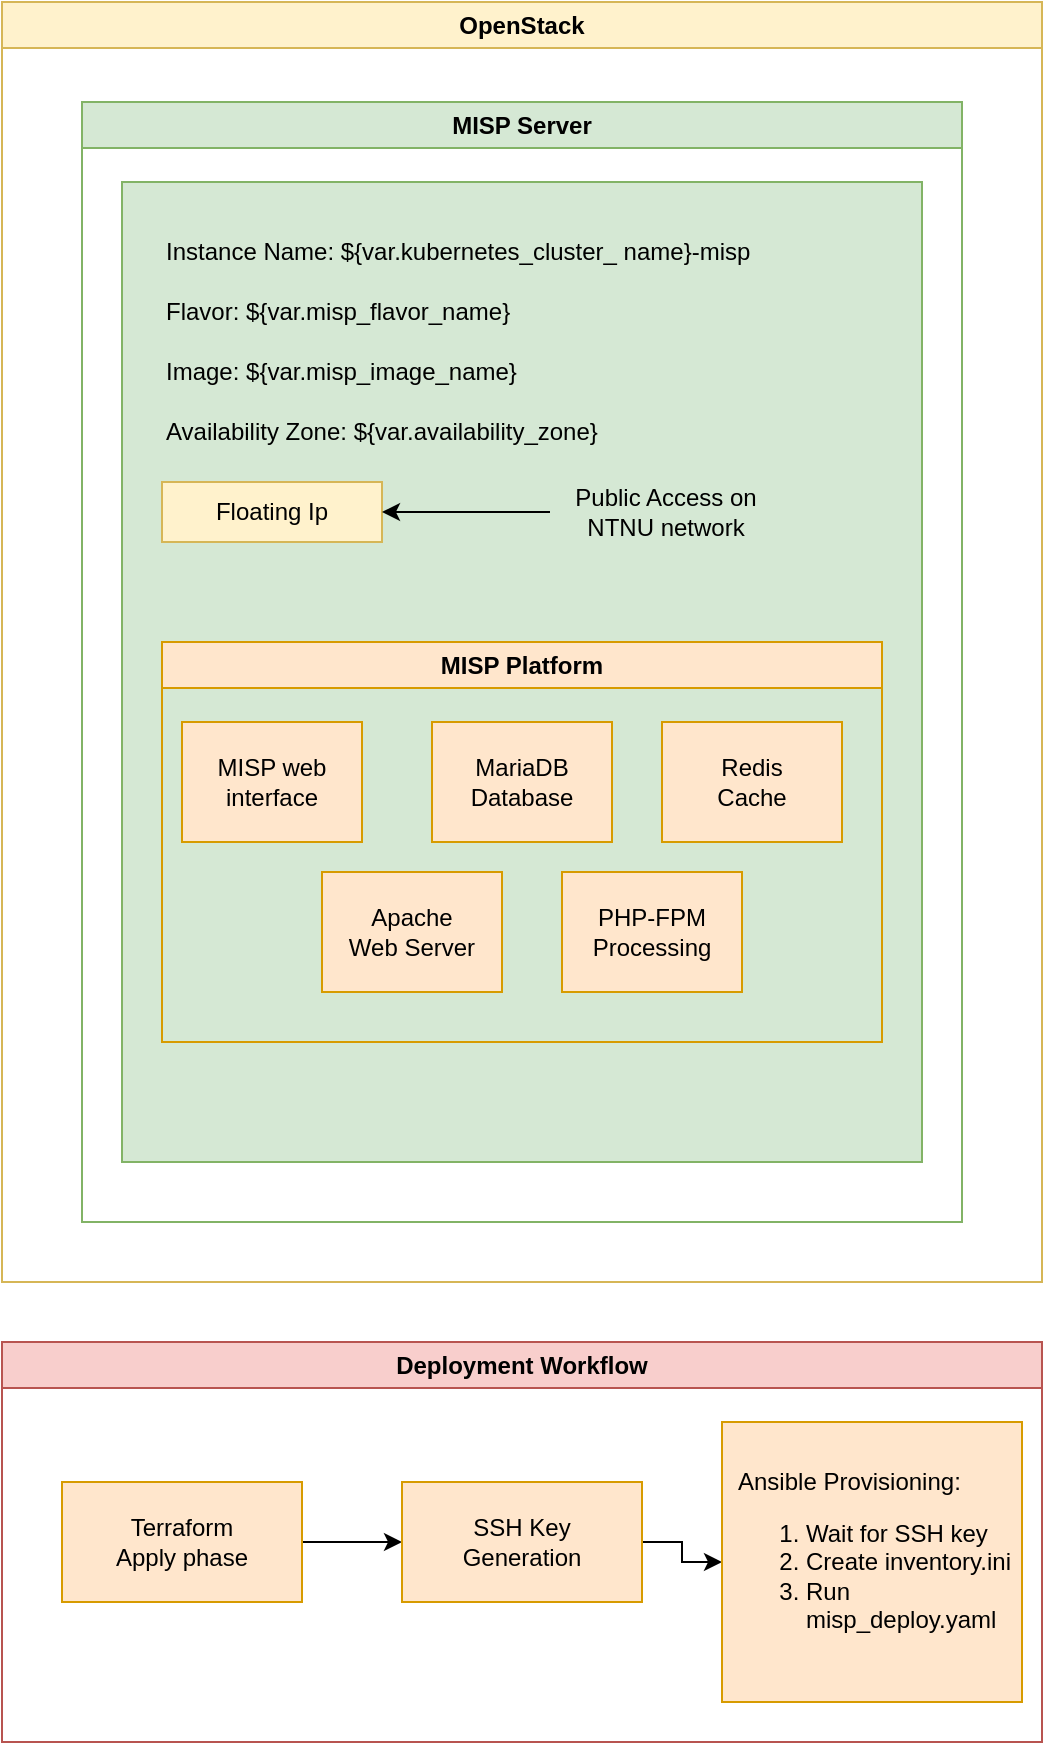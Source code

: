 <mxfile version="27.0.6">
  <diagram name="Page-1" id="g2eCq3s7YnF-HcVKCv6a">
    <mxGraphModel dx="1645" dy="1083" grid="1" gridSize="10" guides="1" tooltips="1" connect="1" arrows="1" fold="1" page="1" pageScale="1" pageWidth="827" pageHeight="1169" math="0" shadow="0">
      <root>
        <mxCell id="0" />
        <mxCell id="1" parent="0" />
        <mxCell id="cbppNZxpWm2GkPlsupn6-1" value="&lt;div align=&quot;center&quot;&gt;OpenStack&lt;/div&gt;" style="swimlane;whiteSpace=wrap;html=1;align=center;fillColor=#fff2cc;strokeColor=#d6b656;" parent="1" vertex="1">
          <mxGeometry x="80" y="80" width="520" height="640" as="geometry" />
        </mxCell>
        <mxCell id="cbppNZxpWm2GkPlsupn6-3" value="MISP Server" style="swimlane;whiteSpace=wrap;html=1;fillColor=#d5e8d4;strokeColor=#82b366;" parent="cbppNZxpWm2GkPlsupn6-1" vertex="1">
          <mxGeometry x="40" y="50" width="440" height="560" as="geometry" />
        </mxCell>
        <mxCell id="cbppNZxpWm2GkPlsupn6-11" value="" style="rounded=0;whiteSpace=wrap;html=1;fillColor=#d5e8d4;strokeColor=#82b366;" parent="cbppNZxpWm2GkPlsupn6-3" vertex="1">
          <mxGeometry x="20" y="40" width="400" height="490" as="geometry" />
        </mxCell>
        <mxCell id="cbppNZxpWm2GkPlsupn6-12" value="Instance Name: ${var.kubernetes_cluster_ name}-misp" style="text;html=1;align=left;verticalAlign=middle;whiteSpace=wrap;rounded=0;" parent="cbppNZxpWm2GkPlsupn6-3" vertex="1">
          <mxGeometry x="40" y="60" width="310" height="30" as="geometry" />
        </mxCell>
        <mxCell id="cbppNZxpWm2GkPlsupn6-15" value="Availability Zone: ${var.availability_zone}" style="text;html=1;align=left;verticalAlign=middle;whiteSpace=wrap;rounded=0;" parent="cbppNZxpWm2GkPlsupn6-3" vertex="1">
          <mxGeometry x="40" y="150" width="340" height="30" as="geometry" />
        </mxCell>
        <mxCell id="cbppNZxpWm2GkPlsupn6-14" value="Image: ${var.misp_image_name}" style="text;html=1;align=left;verticalAlign=middle;whiteSpace=wrap;rounded=0;" parent="cbppNZxpWm2GkPlsupn6-3" vertex="1">
          <mxGeometry x="40" y="120" width="330" height="30" as="geometry" />
        </mxCell>
        <mxCell id="cbppNZxpWm2GkPlsupn6-13" value="Flavor: ${var.misp_flavor_name}" style="text;html=1;align=left;verticalAlign=middle;whiteSpace=wrap;rounded=0;" parent="cbppNZxpWm2GkPlsupn6-3" vertex="1">
          <mxGeometry x="40" y="90" width="290" height="30" as="geometry" />
        </mxCell>
        <mxCell id="cbppNZxpWm2GkPlsupn6-17" value="Floating Ip" style="rounded=0;whiteSpace=wrap;html=1;fillColor=#fff2cc;strokeColor=#d6b656;" parent="cbppNZxpWm2GkPlsupn6-3" vertex="1">
          <mxGeometry x="40" y="190" width="110" height="30" as="geometry" />
        </mxCell>
        <mxCell id="cbppNZxpWm2GkPlsupn6-18" value="Public Access on NTNU network" style="text;html=1;align=center;verticalAlign=middle;whiteSpace=wrap;rounded=0;" parent="cbppNZxpWm2GkPlsupn6-3" vertex="1">
          <mxGeometry x="234" y="190" width="116" height="30" as="geometry" />
        </mxCell>
        <mxCell id="cbppNZxpWm2GkPlsupn6-19" value="" style="endArrow=classic;html=1;rounded=0;exitX=0;exitY=0.5;exitDx=0;exitDy=0;entryX=1;entryY=0.5;entryDx=0;entryDy=0;" parent="cbppNZxpWm2GkPlsupn6-3" source="cbppNZxpWm2GkPlsupn6-18" target="cbppNZxpWm2GkPlsupn6-17" edge="1">
          <mxGeometry width="50" height="50" relative="1" as="geometry">
            <mxPoint x="130" y="170" as="sourcePoint" />
            <mxPoint x="180" y="120" as="targetPoint" />
          </mxGeometry>
        </mxCell>
        <mxCell id="cbppNZxpWm2GkPlsupn6-20" value="MISP Platform" style="swimlane;whiteSpace=wrap;html=1;fillColor=#ffe6cc;strokeColor=#d79b00;" parent="cbppNZxpWm2GkPlsupn6-3" vertex="1">
          <mxGeometry x="40" y="270" width="360" height="200" as="geometry" />
        </mxCell>
        <mxCell id="cbppNZxpWm2GkPlsupn6-30" value="&lt;div&gt;Apache&lt;/div&gt;&lt;div&gt;Web Server&lt;/div&gt;" style="rounded=0;whiteSpace=wrap;html=1;fillColor=#ffe6cc;strokeColor=#d79b00;" parent="cbppNZxpWm2GkPlsupn6-20" vertex="1">
          <mxGeometry x="80" y="115" width="90" height="60" as="geometry" />
        </mxCell>
        <mxCell id="cbppNZxpWm2GkPlsupn6-29" value="&lt;div&gt;PHP-FPM&lt;/div&gt;&lt;div&gt;Processing&lt;/div&gt;" style="rounded=0;whiteSpace=wrap;html=1;fillColor=#ffe6cc;strokeColor=#d79b00;" parent="cbppNZxpWm2GkPlsupn6-20" vertex="1">
          <mxGeometry x="200" y="115" width="90" height="60" as="geometry" />
        </mxCell>
        <mxCell id="cbppNZxpWm2GkPlsupn6-22" value="&lt;div&gt;MISP web &lt;br&gt;&lt;/div&gt;&lt;div&gt;interface&lt;/div&gt;" style="rounded=0;whiteSpace=wrap;html=1;fillColor=#ffe6cc;strokeColor=#d79b00;" parent="cbppNZxpWm2GkPlsupn6-3" vertex="1">
          <mxGeometry x="50" y="310" width="90" height="60" as="geometry" />
        </mxCell>
        <mxCell id="cbppNZxpWm2GkPlsupn6-28" value="&lt;div&gt;Redis&lt;/div&gt;&lt;div&gt;Cache&lt;/div&gt;" style="rounded=0;whiteSpace=wrap;html=1;fillColor=#ffe6cc;strokeColor=#d79b00;" parent="cbppNZxpWm2GkPlsupn6-3" vertex="1">
          <mxGeometry x="290" y="310" width="90" height="60" as="geometry" />
        </mxCell>
        <mxCell id="cbppNZxpWm2GkPlsupn6-27" value="&lt;div&gt;MariaDB&lt;/div&gt;&lt;div&gt;Database&lt;/div&gt;" style="rounded=0;whiteSpace=wrap;html=1;fillColor=#ffe6cc;strokeColor=#d79b00;" parent="cbppNZxpWm2GkPlsupn6-3" vertex="1">
          <mxGeometry x="175" y="310" width="90" height="60" as="geometry" />
        </mxCell>
        <mxCell id="cbppNZxpWm2GkPlsupn6-33" value="Deployment Workflow" style="swimlane;whiteSpace=wrap;html=1;fillColor=#f8cecc;strokeColor=#b85450;" parent="1" vertex="1">
          <mxGeometry x="80" y="750" width="520" height="200" as="geometry" />
        </mxCell>
        <mxCell id="cbppNZxpWm2GkPlsupn6-37" style="edgeStyle=orthogonalEdgeStyle;rounded=0;orthogonalLoop=1;jettySize=auto;html=1;exitX=1;exitY=0.5;exitDx=0;exitDy=0;entryX=0;entryY=0.5;entryDx=0;entryDy=0;" parent="cbppNZxpWm2GkPlsupn6-33" source="cbppNZxpWm2GkPlsupn6-34" target="cbppNZxpWm2GkPlsupn6-35" edge="1">
          <mxGeometry relative="1" as="geometry" />
        </mxCell>
        <mxCell id="cbppNZxpWm2GkPlsupn6-34" value="&lt;div&gt;Terraform&lt;/div&gt;&lt;div&gt;Apply phase&lt;/div&gt;" style="rounded=0;whiteSpace=wrap;html=1;fillColor=#ffe6cc;strokeColor=#d79b00;" parent="cbppNZxpWm2GkPlsupn6-33" vertex="1">
          <mxGeometry x="30" y="70" width="120" height="60" as="geometry" />
        </mxCell>
        <mxCell id="cbppNZxpWm2GkPlsupn6-38" style="edgeStyle=orthogonalEdgeStyle;rounded=0;orthogonalLoop=1;jettySize=auto;html=1;exitX=1;exitY=0.5;exitDx=0;exitDy=0;entryX=0;entryY=0.5;entryDx=0;entryDy=0;" parent="cbppNZxpWm2GkPlsupn6-33" source="cbppNZxpWm2GkPlsupn6-35" target="cbppNZxpWm2GkPlsupn6-36" edge="1">
          <mxGeometry relative="1" as="geometry" />
        </mxCell>
        <mxCell id="cbppNZxpWm2GkPlsupn6-35" value="SSH Key&lt;br&gt;Generation" style="rounded=0;whiteSpace=wrap;html=1;fillColor=#ffe6cc;strokeColor=#d79b00;" parent="cbppNZxpWm2GkPlsupn6-33" vertex="1">
          <mxGeometry x="200" y="70" width="120" height="60" as="geometry" />
        </mxCell>
        <mxCell id="cbppNZxpWm2GkPlsupn6-36" value="&lt;div align=&quot;left&quot;&gt;&amp;nbsp; Ansible Provisioning:&lt;/div&gt;&lt;div align=&quot;left&quot;&gt;&lt;ol&gt;&lt;li&gt;Wait for SSH key&lt;/li&gt;&lt;li&gt;Create inventory.ini&lt;/li&gt;&lt;li&gt;Run misp_deploy.yaml&lt;/li&gt;&lt;/ol&gt;&lt;/div&gt;" style="rounded=0;whiteSpace=wrap;html=1;align=left;fillColor=#ffe6cc;strokeColor=#d79b00;" parent="cbppNZxpWm2GkPlsupn6-33" vertex="1">
          <mxGeometry x="360" y="40" width="150" height="140" as="geometry" />
        </mxCell>
      </root>
    </mxGraphModel>
  </diagram>
</mxfile>
